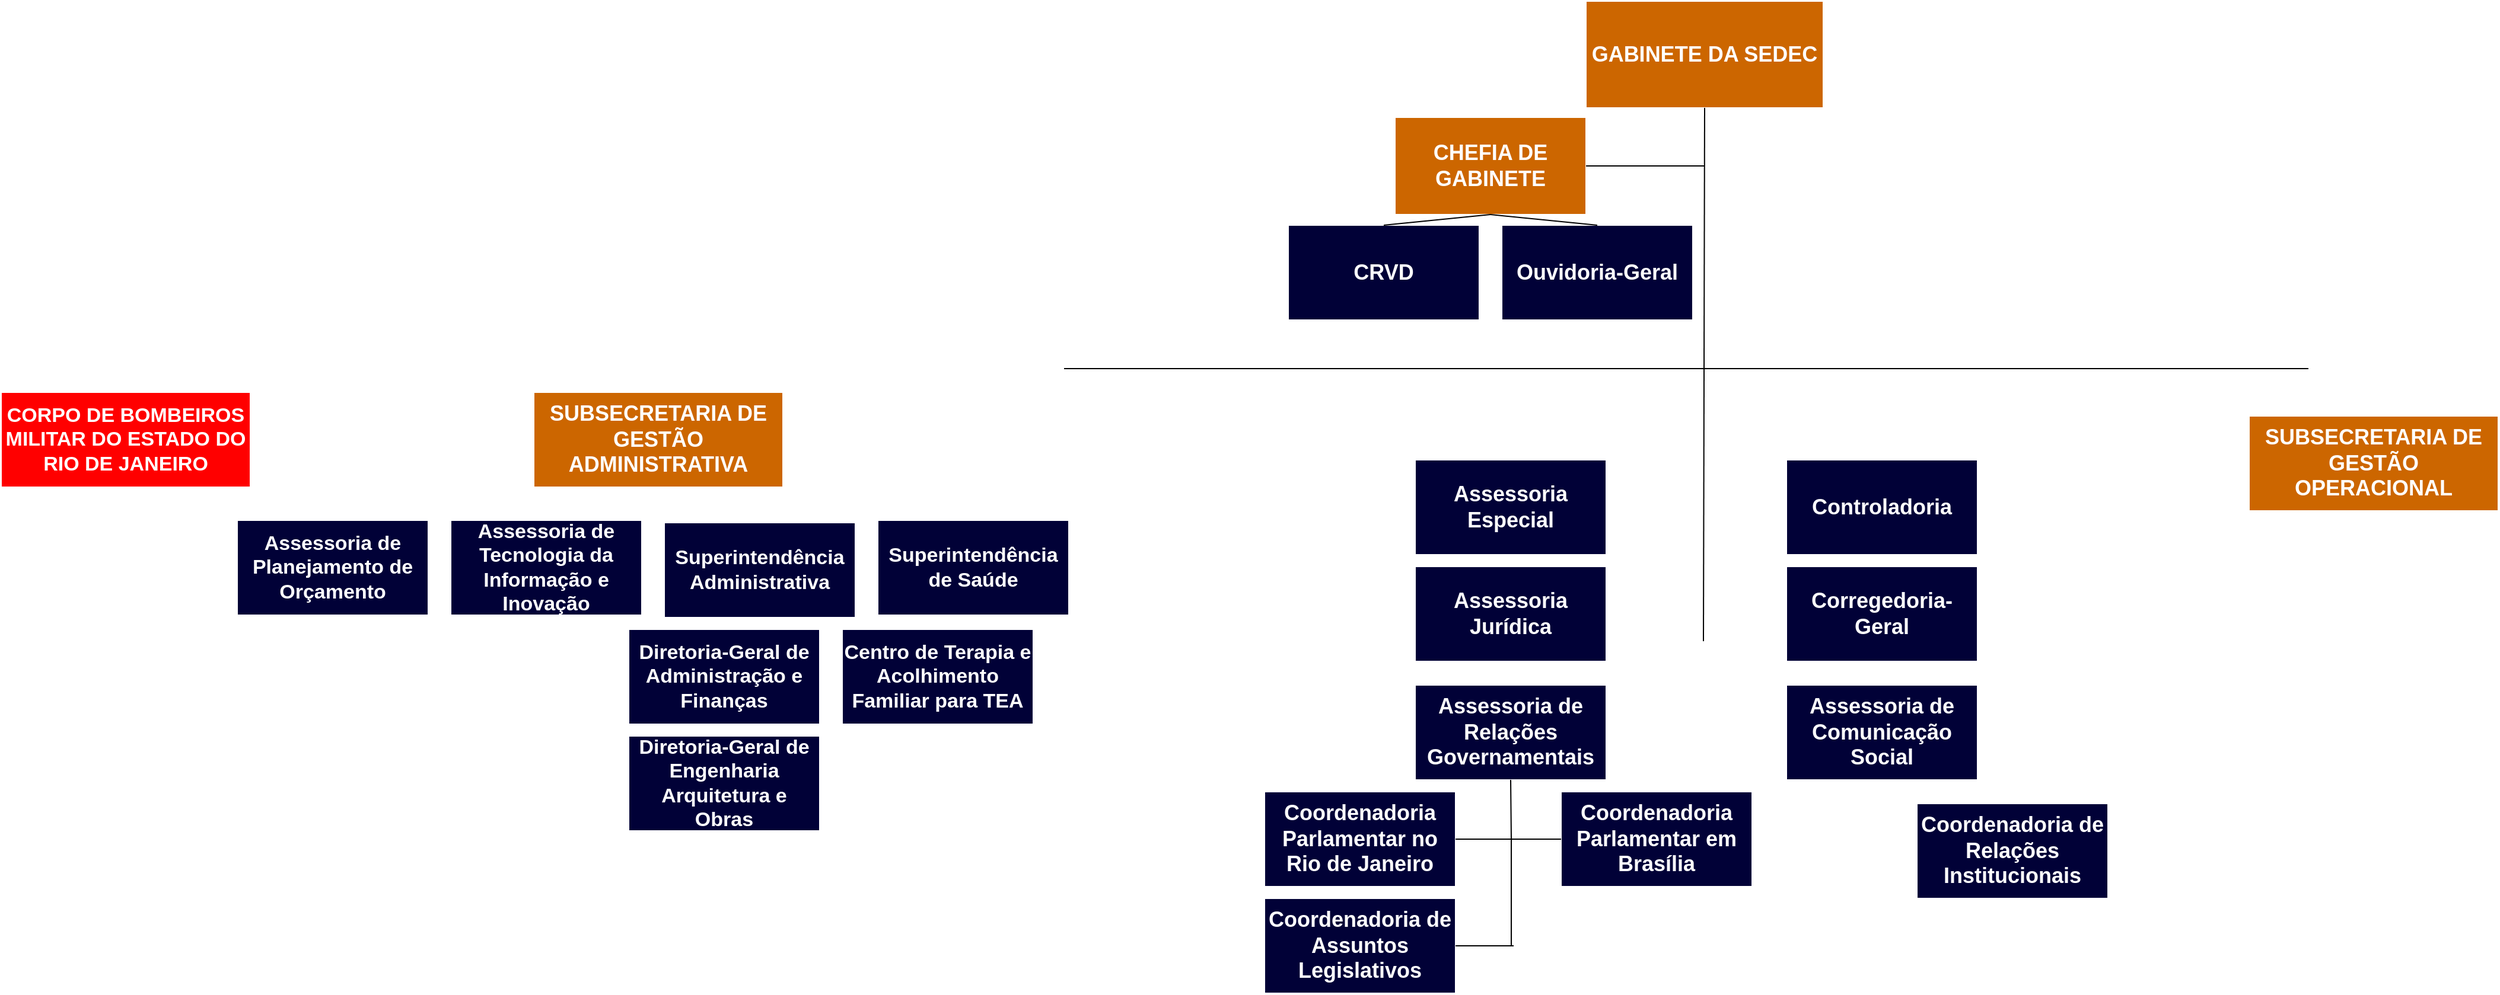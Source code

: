 <mxfile version="26.2.14">
  <diagram name="Page-1" id="97916047-d0de-89f5-080d-49f4d83e522f">
    <mxGraphModel dx="8260" dy="2477" grid="1" gridSize="10" guides="1" tooltips="1" connect="1" arrows="1" fold="1" page="1" pageScale="1.5" pageWidth="1169" pageHeight="827" background="none" math="0" shadow="0">
      <root>
        <mxCell id="0" />
        <mxCell id="1" parent="0" />
        <mxCell id="WQziicTxQeGtpVNXPFm_-55" value="&lt;font style=&quot;color: rgb(255, 255, 255); font-size: 18px;&quot;&gt;&lt;b style=&quot;&quot;&gt;GABINETE DA SEDEC&lt;/b&gt;&lt;/font&gt;" style="rounded=0;whiteSpace=wrap;html=1;fillColor=#CC6600;strokeColor=#FFFFFF;" vertex="1" parent="1">
          <mxGeometry x="-2160" y="10" width="200" height="90" as="geometry" />
        </mxCell>
        <mxCell id="WQziicTxQeGtpVNXPFm_-56" value="" style="endArrow=none;html=1;rounded=0;entryX=0.5;entryY=1;entryDx=0;entryDy=0;" edge="1" parent="1" target="WQziicTxQeGtpVNXPFm_-55">
          <mxGeometry width="50" height="50" relative="1" as="geometry">
            <mxPoint x="-2061" y="550" as="sourcePoint" />
            <mxPoint x="-1849" y="596" as="targetPoint" />
          </mxGeometry>
        </mxCell>
        <mxCell id="WQziicTxQeGtpVNXPFm_-57" value="&lt;font color=&quot;#ffffff&quot;&gt;&lt;span style=&quot;font-size: 18px;&quot;&gt;&lt;b&gt;CHEFIA DE GABINETE&lt;/b&gt;&lt;/span&gt;&lt;/font&gt;" style="rounded=0;whiteSpace=wrap;html=1;fillColor=#CC6600;strokeColor=#FFFFFF;" vertex="1" parent="1">
          <mxGeometry x="-2321" y="108" width="161" height="82" as="geometry" />
        </mxCell>
        <mxCell id="WQziicTxQeGtpVNXPFm_-58" value="" style="endArrow=none;html=1;rounded=0;exitX=1;exitY=0.5;exitDx=0;exitDy=0;" edge="1" parent="1" source="WQziicTxQeGtpVNXPFm_-57">
          <mxGeometry width="50" height="50" relative="1" as="geometry">
            <mxPoint x="-2102" y="160" as="sourcePoint" />
            <mxPoint x="-2060" y="149" as="targetPoint" />
          </mxGeometry>
        </mxCell>
        <mxCell id="WQziicTxQeGtpVNXPFm_-59" value="&lt;font color=&quot;#ffffff&quot;&gt;&lt;span style=&quot;font-size: 18px;&quot;&gt;&lt;b&gt;CRVD&lt;/b&gt;&lt;/span&gt;&lt;/font&gt;" style="rounded=0;whiteSpace=wrap;html=1;fillColor=light-dark(#010137, #dadaff);strokeColor=#FFFFFF;" vertex="1" parent="1">
          <mxGeometry x="-2411" y="199" width="161" height="80" as="geometry" />
        </mxCell>
        <mxCell id="WQziicTxQeGtpVNXPFm_-60" value="" style="endArrow=none;html=1;rounded=0;exitX=0.5;exitY=1;exitDx=0;exitDy=0;entryX=0.5;entryY=0;entryDx=0;entryDy=0;" edge="1" parent="1" source="WQziicTxQeGtpVNXPFm_-57" target="WQziicTxQeGtpVNXPFm_-59">
          <mxGeometry width="50" height="50" relative="1" as="geometry">
            <mxPoint x="-2280.5" y="188" as="sourcePoint" />
            <mxPoint x="-1962" y="158" as="targetPoint" />
          </mxGeometry>
        </mxCell>
        <mxCell id="WQziicTxQeGtpVNXPFm_-63" value="&lt;font color=&quot;#ffffff&quot;&gt;&lt;span style=&quot;font-size: 18px;&quot;&gt;&lt;b&gt;Assessoria Especial&lt;/b&gt;&lt;/span&gt;&lt;/font&gt;" style="rounded=0;whiteSpace=wrap;html=1;fillColor=light-dark(#010137, #dadaff);strokeColor=#FFFFFF;" vertex="1" parent="1">
          <mxGeometry x="-2304" y="397" width="161" height="80" as="geometry" />
        </mxCell>
        <mxCell id="WQziicTxQeGtpVNXPFm_-64" value="&lt;font color=&quot;#ffffff&quot;&gt;&lt;span style=&quot;font-size: 18px;&quot;&gt;&lt;b&gt;Assessoria Jurídica&lt;/b&gt;&lt;/span&gt;&lt;/font&gt;" style="rounded=0;whiteSpace=wrap;html=1;fillColor=light-dark(#010137, #dadaff);strokeColor=#FFFFFF;" vertex="1" parent="1">
          <mxGeometry x="-2304" y="487" width="161" height="80" as="geometry" />
        </mxCell>
        <mxCell id="WQziicTxQeGtpVNXPFm_-65" value="&lt;font style=&quot;font-size: 17px;&quot; color=&quot;#ffffff&quot;&gt;&lt;b style=&quot;&quot;&gt;Assessoria de Tecnologia da Informação e Inovação&lt;/b&gt;&lt;/font&gt;" style="rounded=0;whiteSpace=wrap;html=1;fillColor=light-dark(#010137, #dadaff);strokeColor=#FFFFFF;" vertex="1" parent="1">
          <mxGeometry x="-3117" y="448" width="161" height="80" as="geometry" />
        </mxCell>
        <mxCell id="WQziicTxQeGtpVNXPFm_-67" value="&lt;font color=&quot;#ffffff&quot;&gt;&lt;span style=&quot;font-size: 18px;&quot;&gt;&lt;b&gt;Assessoria de Comunicação Social&lt;/b&gt;&lt;/span&gt;&lt;/font&gt;" style="rounded=0;whiteSpace=wrap;html=1;fillColor=light-dark(#010137, #dadaff);strokeColor=#FFFFFF;" vertex="1" parent="1">
          <mxGeometry x="-1991" y="587" width="161" height="80" as="geometry" />
        </mxCell>
        <mxCell id="WQziicTxQeGtpVNXPFm_-68" value="&lt;font color=&quot;#ffffff&quot;&gt;&lt;span style=&quot;font-size: 18px;&quot;&gt;&lt;b&gt;Assessoria de Relações Governamentais&lt;/b&gt;&lt;/span&gt;&lt;/font&gt;" style="rounded=0;whiteSpace=wrap;html=1;fillColor=light-dark(#010137, #dadaff);strokeColor=#FFFFFF;" vertex="1" parent="1">
          <mxGeometry x="-2304" y="587" width="161" height="80" as="geometry" />
        </mxCell>
        <mxCell id="WQziicTxQeGtpVNXPFm_-69" value="&lt;font color=&quot;#ffffff&quot;&gt;&lt;span style=&quot;font-size: 18px;&quot;&gt;&lt;b&gt;Coordenadoria Parlamentar no Rio de Janeiro&lt;/b&gt;&lt;/span&gt;&lt;/font&gt;" style="rounded=0;whiteSpace=wrap;html=1;fillColor=light-dark(#010137, #dadaff);strokeColor=#FFFFFF;" vertex="1" parent="1">
          <mxGeometry x="-2431" y="677" width="161" height="80" as="geometry" />
        </mxCell>
        <mxCell id="WQziicTxQeGtpVNXPFm_-70" value="&lt;font color=&quot;#ffffff&quot;&gt;&lt;span style=&quot;font-size: 18px;&quot;&gt;&lt;b&gt;Ouvidoria-Geral&lt;/b&gt;&lt;/span&gt;&lt;/font&gt;" style="rounded=0;whiteSpace=wrap;html=1;fillColor=light-dark(#010137, #dadaff);strokeColor=#FFFFFF;" vertex="1" parent="1">
          <mxGeometry x="-2231" y="199" width="161" height="80" as="geometry" />
        </mxCell>
        <mxCell id="WQziicTxQeGtpVNXPFm_-71" value="" style="endArrow=none;html=1;rounded=0;entryX=0.5;entryY=0;entryDx=0;entryDy=0;exitX=0.5;exitY=1;exitDx=0;exitDy=0;" edge="1" parent="1" source="WQziicTxQeGtpVNXPFm_-57" target="WQziicTxQeGtpVNXPFm_-70">
          <mxGeometry width="50" height="50" relative="1" as="geometry">
            <mxPoint x="-2200.5" y="188" as="sourcePoint" />
            <mxPoint x="-2151" y="199" as="targetPoint" />
          </mxGeometry>
        </mxCell>
        <mxCell id="WQziicTxQeGtpVNXPFm_-72" value="&lt;font color=&quot;#ffffff&quot;&gt;&lt;span style=&quot;font-size: 18px;&quot;&gt;&lt;b&gt;Controladoria&lt;/b&gt;&lt;/span&gt;&lt;/font&gt;" style="rounded=0;whiteSpace=wrap;html=1;fillColor=light-dark(#010137, #dadaff);strokeColor=#FFFFFF;" vertex="1" parent="1">
          <mxGeometry x="-1991" y="397" width="161" height="80" as="geometry" />
        </mxCell>
        <mxCell id="WQziicTxQeGtpVNXPFm_-73" value="&lt;font color=&quot;#ffffff&quot;&gt;&lt;span style=&quot;font-size: 18px;&quot;&gt;&lt;b&gt;Corregedoria-Geral&lt;/b&gt;&lt;/span&gt;&lt;/font&gt;" style="rounded=0;whiteSpace=wrap;html=1;fillColor=light-dark(#010137, #dadaff);strokeColor=#FFFFFF;" vertex="1" parent="1">
          <mxGeometry x="-1991" y="487" width="161" height="80" as="geometry" />
        </mxCell>
        <mxCell id="WQziicTxQeGtpVNXPFm_-74" value="" style="endArrow=none;html=1;rounded=0;" edge="1" parent="1">
          <mxGeometry width="50" height="50" relative="1" as="geometry">
            <mxPoint x="-2600" y="320" as="sourcePoint" />
            <mxPoint x="-1551" y="320" as="targetPoint" />
          </mxGeometry>
        </mxCell>
        <mxCell id="WQziicTxQeGtpVNXPFm_-75" value="&lt;font color=&quot;#ffffff&quot;&gt;&lt;span style=&quot;font-size: 18px;&quot;&gt;&lt;b&gt;SUBSECRETARIA DE GESTÃO ADMINISTRATIVA&lt;/b&gt;&lt;/span&gt;&lt;/font&gt;" style="rounded=0;whiteSpace=wrap;html=1;fillColor=#CC6600;strokeColor=#FFFFFF;" vertex="1" parent="1">
          <mxGeometry x="-3047" y="340" width="210" height="80" as="geometry" />
        </mxCell>
        <mxCell id="WQziicTxQeGtpVNXPFm_-76" value="&lt;font color=&quot;#ffffff&quot;&gt;&lt;span style=&quot;font-size: 18px;&quot;&gt;&lt;b&gt;SUBSECRETARIA DE GESTÃO OPERACIONAL&lt;/b&gt;&lt;/span&gt;&lt;/font&gt;" style="rounded=0;whiteSpace=wrap;html=1;fillColor=#CC6600;strokeColor=#FFFFFF;" vertex="1" parent="1">
          <mxGeometry x="-1601" y="360" width="210" height="80" as="geometry" />
        </mxCell>
        <mxCell id="WQziicTxQeGtpVNXPFm_-77" value="&lt;font color=&quot;#ffffff&quot;&gt;&lt;span style=&quot;font-size: 18px;&quot;&gt;&lt;b&gt;Coordenadoria de Relações Institucionais&lt;/b&gt;&lt;/span&gt;&lt;/font&gt;" style="rounded=0;whiteSpace=wrap;html=1;fillColor=light-dark(#010137, #dadaff);strokeColor=#FFFFFF;" vertex="1" parent="1">
          <mxGeometry x="-1881" y="687" width="161" height="80" as="geometry" />
        </mxCell>
        <mxCell id="WQziicTxQeGtpVNXPFm_-79" value="&lt;font color=&quot;#ffffff&quot;&gt;&lt;span style=&quot;font-size: 18px;&quot;&gt;&lt;b&gt;Coordenadoria Parlamentar em Brasília&lt;/b&gt;&lt;/span&gt;&lt;/font&gt;" style="rounded=0;whiteSpace=wrap;html=1;fillColor=light-dark(#010137, #dadaff);strokeColor=#FFFFFF;" vertex="1" parent="1">
          <mxGeometry x="-2181" y="677" width="161" height="80" as="geometry" />
        </mxCell>
        <mxCell id="WQziicTxQeGtpVNXPFm_-80" value="" style="endArrow=none;html=1;rounded=0;entryX=1;entryY=0.5;entryDx=0;entryDy=0;exitX=0.5;exitY=1;exitDx=0;exitDy=0;" edge="1" parent="1" target="WQziicTxQeGtpVNXPFm_-69">
          <mxGeometry width="50" height="50" relative="1" as="geometry">
            <mxPoint x="-2223.5" y="717" as="sourcePoint" />
            <mxPoint x="-2270" y="767" as="targetPoint" />
          </mxGeometry>
        </mxCell>
        <mxCell id="WQziicTxQeGtpVNXPFm_-82" value="" style="endArrow=none;html=1;rounded=0;exitX=0.5;exitY=1;exitDx=0;exitDy=0;" edge="1" parent="1" source="WQziicTxQeGtpVNXPFm_-68">
          <mxGeometry width="50" height="50" relative="1" as="geometry">
            <mxPoint x="-2213" y="677" as="sourcePoint" />
            <mxPoint x="-2181" y="717" as="targetPoint" />
            <Array as="points">
              <mxPoint x="-2223" y="717" />
              <mxPoint x="-2181" y="717" />
            </Array>
          </mxGeometry>
        </mxCell>
        <mxCell id="WQziicTxQeGtpVNXPFm_-83" value="" style="endArrow=none;html=1;rounded=0;" edge="1" parent="1">
          <mxGeometry width="50" height="50" relative="1" as="geometry">
            <mxPoint x="-2223" y="807" as="sourcePoint" />
            <mxPoint x="-2223" y="717" as="targetPoint" />
          </mxGeometry>
        </mxCell>
        <mxCell id="WQziicTxQeGtpVNXPFm_-84" value="&lt;font color=&quot;#ffffff&quot;&gt;&lt;span style=&quot;font-size: 18px;&quot;&gt;&lt;b&gt;Coordenadoria de Assuntos Legislativos&lt;/b&gt;&lt;/span&gt;&lt;/font&gt;" style="rounded=0;whiteSpace=wrap;html=1;fillColor=light-dark(#010137, #dadaff);strokeColor=#FFFFFF;" vertex="1" parent="1">
          <mxGeometry x="-2431" y="767" width="161" height="80" as="geometry" />
        </mxCell>
        <mxCell id="WQziicTxQeGtpVNXPFm_-85" value="" style="endArrow=none;html=1;rounded=0;entryX=1;entryY=0.5;entryDx=0;entryDy=0;" edge="1" parent="1" target="WQziicTxQeGtpVNXPFm_-84">
          <mxGeometry width="50" height="50" relative="1" as="geometry">
            <mxPoint x="-2221" y="807" as="sourcePoint" />
            <mxPoint x="-2381" y="717" as="targetPoint" />
          </mxGeometry>
        </mxCell>
        <mxCell id="WQziicTxQeGtpVNXPFm_-86" value="&lt;font style=&quot;font-size: 17px;&quot; color=&quot;#ffffff&quot;&gt;&lt;b style=&quot;&quot;&gt;Assessoria de Planejamento de Orçamento&lt;/b&gt;&lt;/font&gt;" style="rounded=0;whiteSpace=wrap;html=1;fillColor=light-dark(#010137, #dadaff);strokeColor=#FFFFFF;" vertex="1" parent="1">
          <mxGeometry x="-3297" y="448" width="161" height="80" as="geometry" />
        </mxCell>
        <mxCell id="WQziicTxQeGtpVNXPFm_-87" value="&lt;font style=&quot;font-size: 17px;&quot; color=&quot;#ffffff&quot;&gt;&lt;b style=&quot;&quot;&gt;Superintendência Administrativa&lt;/b&gt;&lt;/font&gt;" style="rounded=0;whiteSpace=wrap;html=1;fillColor=light-dark(#010137, #dadaff);strokeColor=#FFFFFF;" vertex="1" parent="1">
          <mxGeometry x="-2937" y="450" width="161" height="80" as="geometry" />
        </mxCell>
        <mxCell id="WQziicTxQeGtpVNXPFm_-88" value="&lt;font style=&quot;font-size: 17px;&quot; color=&quot;#ffffff&quot;&gt;&lt;b style=&quot;&quot;&gt;Superintendência de Saúde&lt;/b&gt;&lt;/font&gt;" style="rounded=0;whiteSpace=wrap;html=1;fillColor=light-dark(#010137, #dadaff);strokeColor=#FFFFFF;" vertex="1" parent="1">
          <mxGeometry x="-2757" y="448" width="161" height="80" as="geometry" />
        </mxCell>
        <mxCell id="WQziicTxQeGtpVNXPFm_-89" value="&lt;font style=&quot;font-size: 17px;&quot; color=&quot;#ffffff&quot;&gt;&lt;b style=&quot;&quot;&gt;Diretoria-Geral de Administração e Finanças&lt;/b&gt;&lt;/font&gt;" style="rounded=0;whiteSpace=wrap;html=1;fillColor=light-dark(#010137, #dadaff);strokeColor=#FFFFFF;" vertex="1" parent="1">
          <mxGeometry x="-2967" y="540" width="161" height="80" as="geometry" />
        </mxCell>
        <mxCell id="WQziicTxQeGtpVNXPFm_-90" value="&lt;font style=&quot;font-size: 17px;&quot; color=&quot;#ffffff&quot;&gt;&lt;b style=&quot;&quot;&gt;Diretoria-Geral de Engenharia Arquitetura e Obras&lt;/b&gt;&lt;/font&gt;" style="rounded=0;whiteSpace=wrap;html=1;fillColor=light-dark(#010137, #dadaff);strokeColor=#FFFFFF;" vertex="1" parent="1">
          <mxGeometry x="-2967" y="630" width="161" height="80" as="geometry" />
        </mxCell>
        <mxCell id="WQziicTxQeGtpVNXPFm_-91" value="&lt;font style=&quot;font-size: 17px;&quot; color=&quot;#ffffff&quot;&gt;&lt;b style=&quot;&quot;&gt;Centro de Terapia e Acolhimento Familiar para TEA&lt;/b&gt;&lt;/font&gt;" style="rounded=0;whiteSpace=wrap;html=1;fillColor=light-dark(#010137, #dadaff);strokeColor=#FFFFFF;" vertex="1" parent="1">
          <mxGeometry x="-2787" y="540" width="161" height="80" as="geometry" />
        </mxCell>
        <mxCell id="WQziicTxQeGtpVNXPFm_-92" value="&lt;font color=&quot;#ffffff&quot;&gt;&lt;span&gt;&lt;b&gt;CORPO DE BOMBEIROS MILITAR DO ESTADO DO RIO DE JANEIRO&lt;/b&gt;&lt;/span&gt;&lt;/font&gt;" style="rounded=0;whiteSpace=wrap;html=1;fillColor=#FF0000;strokeColor=#FFFFFF;fontSize=17;" vertex="1" parent="1">
          <mxGeometry x="-3496" y="340" width="210" height="80" as="geometry" />
        </mxCell>
      </root>
    </mxGraphModel>
  </diagram>
</mxfile>

